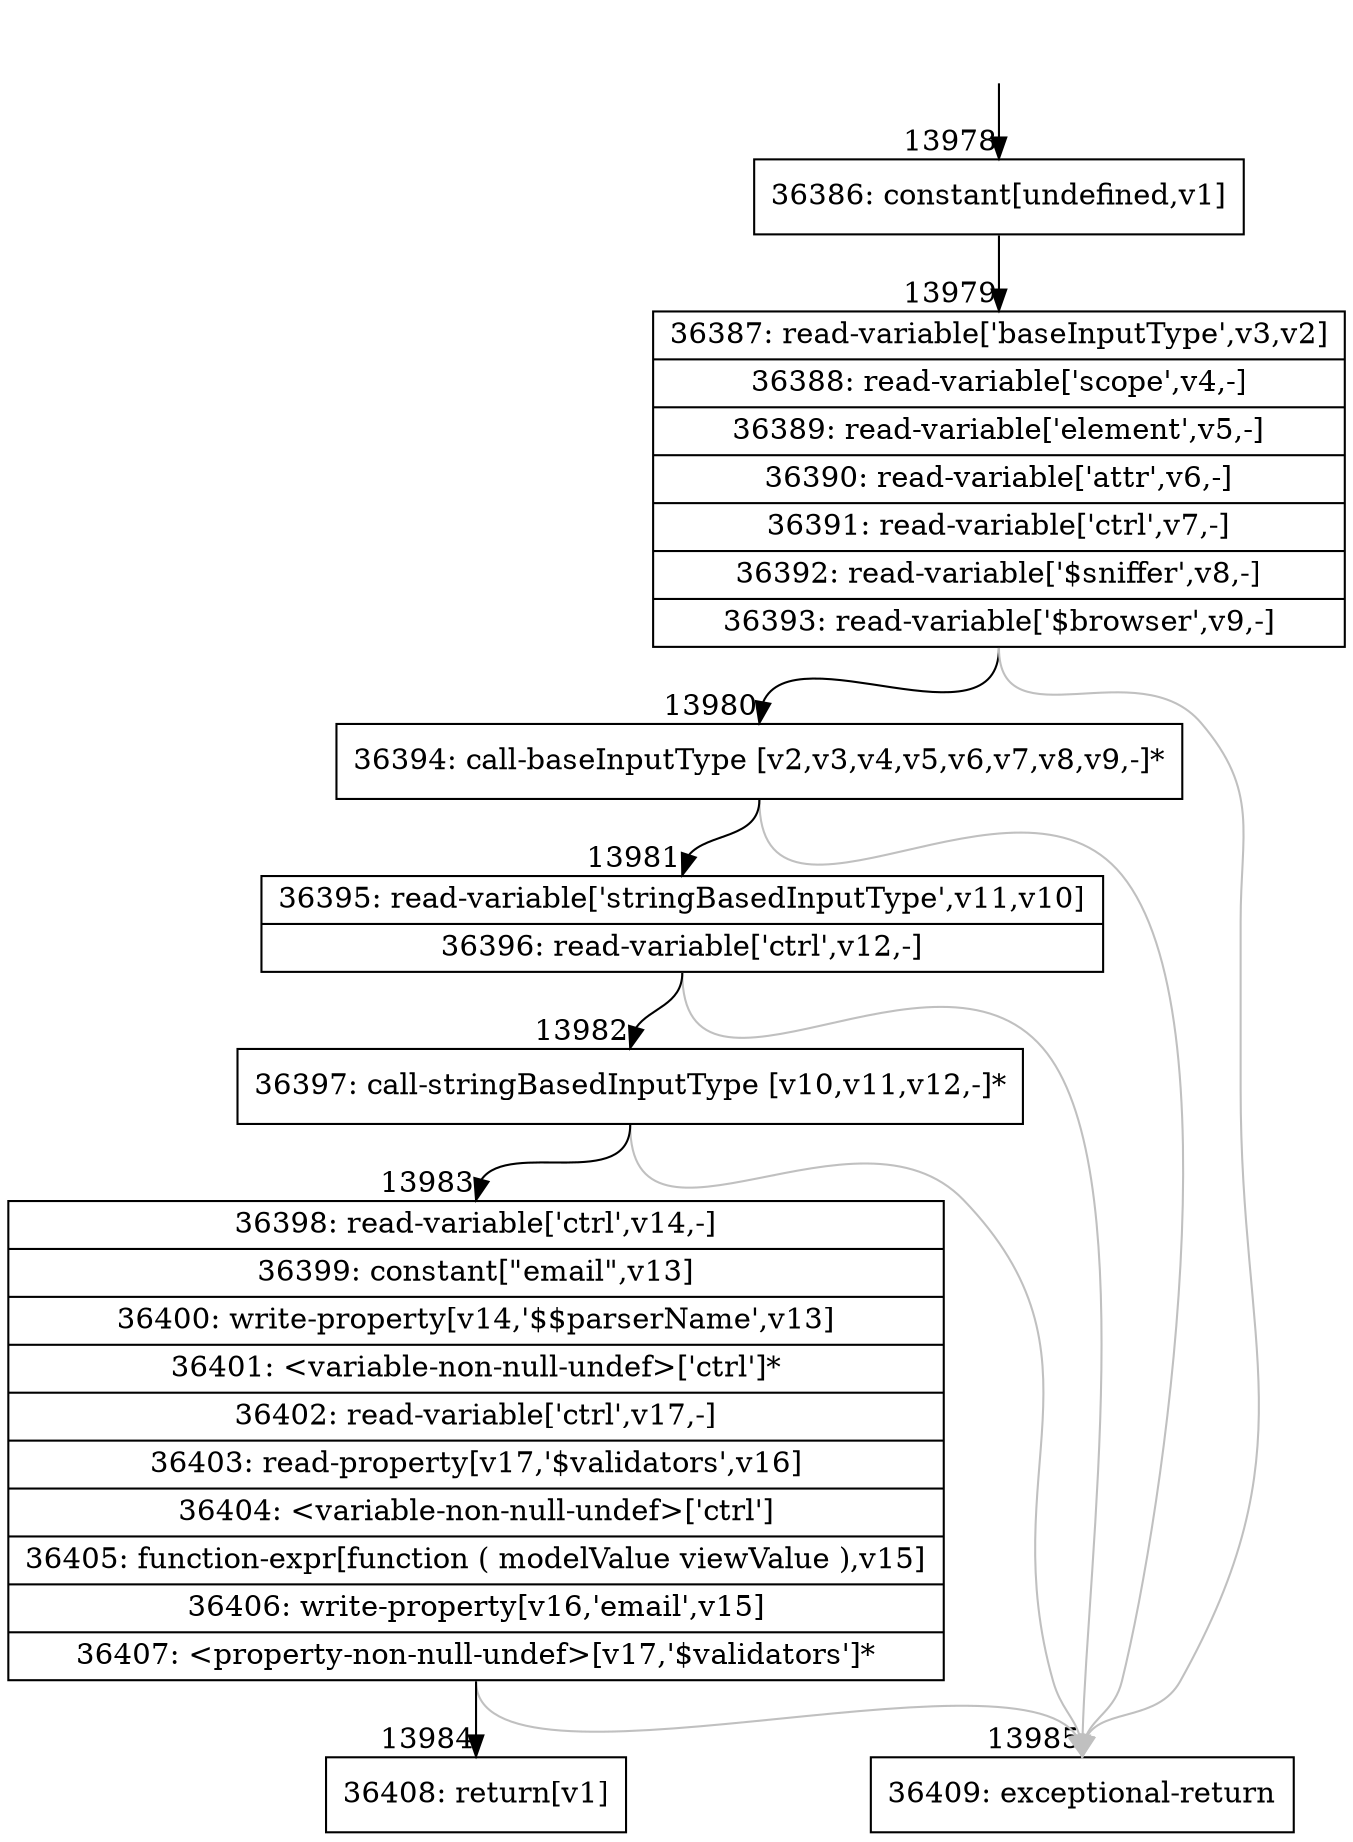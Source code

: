 digraph {
rankdir="TD"
BB_entry1088[shape=none,label=""];
BB_entry1088 -> BB13978 [tailport=s, headport=n, headlabel="    13978"]
BB13978 [shape=record label="{36386: constant[undefined,v1]}" ] 
BB13978 -> BB13979 [tailport=s, headport=n, headlabel="      13979"]
BB13979 [shape=record label="{36387: read-variable['baseInputType',v3,v2]|36388: read-variable['scope',v4,-]|36389: read-variable['element',v5,-]|36390: read-variable['attr',v6,-]|36391: read-variable['ctrl',v7,-]|36392: read-variable['$sniffer',v8,-]|36393: read-variable['$browser',v9,-]}" ] 
BB13979 -> BB13980 [tailport=s, headport=n, headlabel="      13980"]
BB13979 -> BB13985 [tailport=s, headport=n, color=gray, headlabel="      13985"]
BB13980 [shape=record label="{36394: call-baseInputType [v2,v3,v4,v5,v6,v7,v8,v9,-]*}" ] 
BB13980 -> BB13981 [tailport=s, headport=n, headlabel="      13981"]
BB13980 -> BB13985 [tailport=s, headport=n, color=gray]
BB13981 [shape=record label="{36395: read-variable['stringBasedInputType',v11,v10]|36396: read-variable['ctrl',v12,-]}" ] 
BB13981 -> BB13982 [tailport=s, headport=n, headlabel="      13982"]
BB13981 -> BB13985 [tailport=s, headport=n, color=gray]
BB13982 [shape=record label="{36397: call-stringBasedInputType [v10,v11,v12,-]*}" ] 
BB13982 -> BB13983 [tailport=s, headport=n, headlabel="      13983"]
BB13982 -> BB13985 [tailport=s, headport=n, color=gray]
BB13983 [shape=record label="{36398: read-variable['ctrl',v14,-]|36399: constant[\"email\",v13]|36400: write-property[v14,'$$parserName',v13]|36401: \<variable-non-null-undef\>['ctrl']*|36402: read-variable['ctrl',v17,-]|36403: read-property[v17,'$validators',v16]|36404: \<variable-non-null-undef\>['ctrl']|36405: function-expr[function ( modelValue viewValue ),v15]|36406: write-property[v16,'email',v15]|36407: \<property-non-null-undef\>[v17,'$validators']*}" ] 
BB13983 -> BB13984 [tailport=s, headport=n, headlabel="      13984"]
BB13983 -> BB13985 [tailport=s, headport=n, color=gray]
BB13984 [shape=record label="{36408: return[v1]}" ] 
BB13985 [shape=record label="{36409: exceptional-return}" ] 
//#$~ 21755
}
